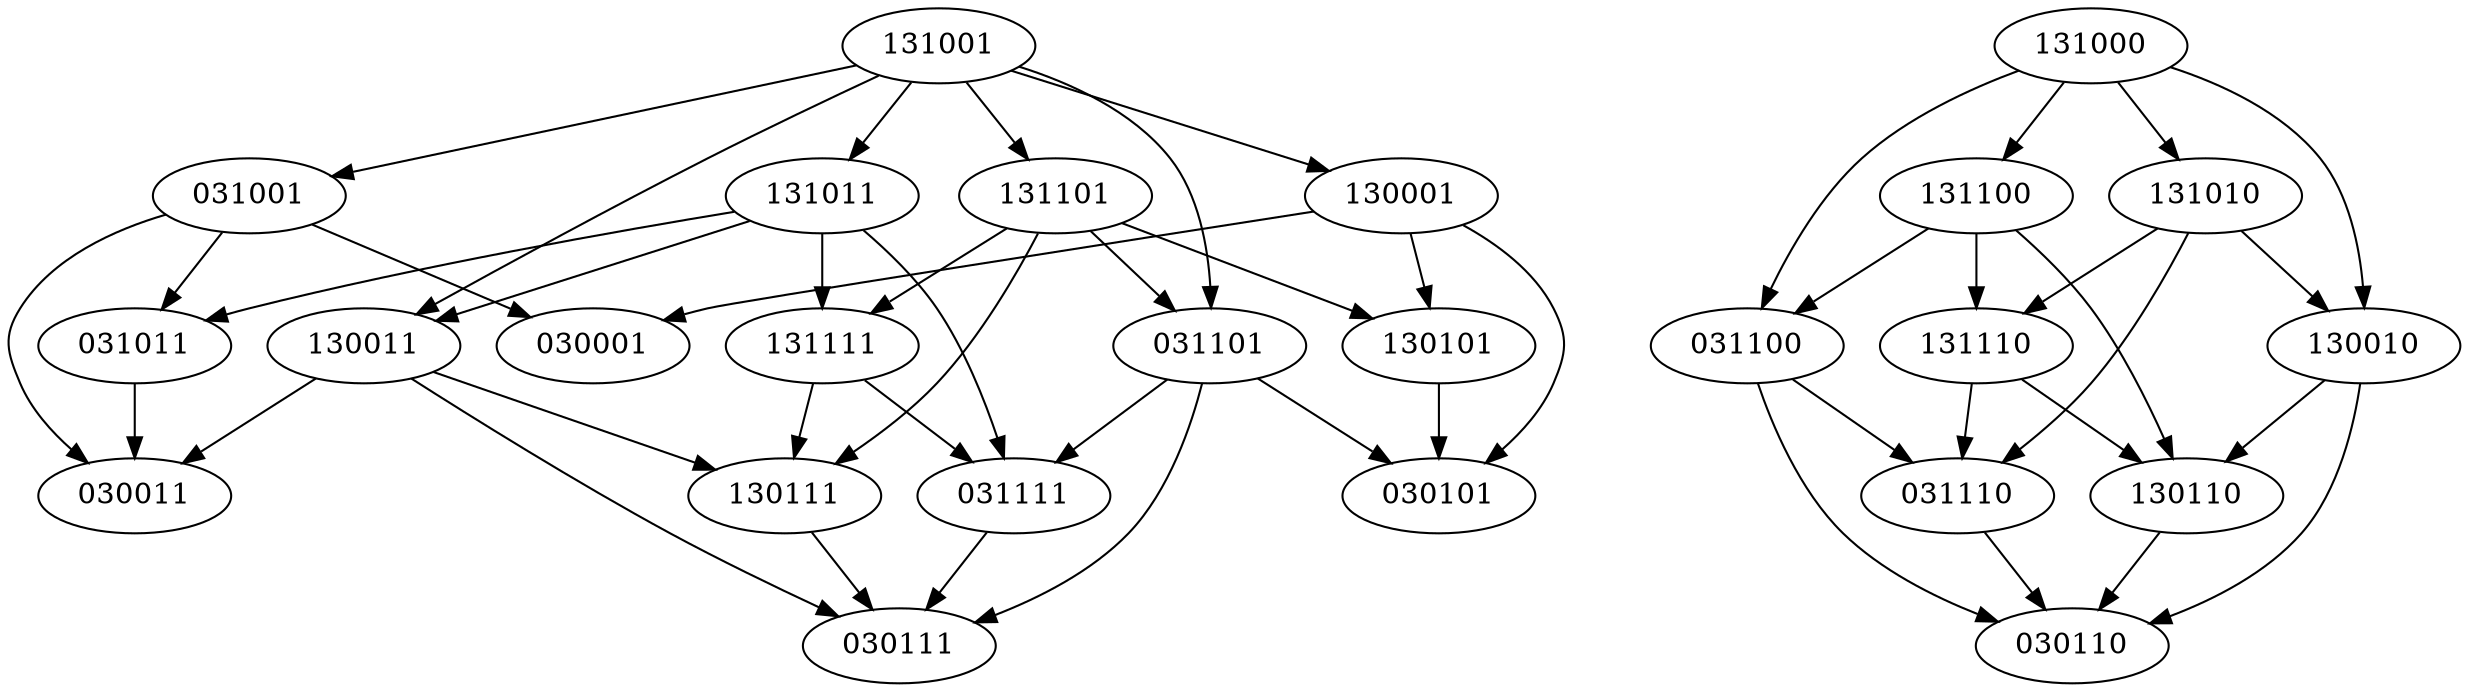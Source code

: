 digraph G{

{node_1 [label="030001"];
node_2 [label="030011"];
node_3 [label="030101"];
node_4 [label="030110"];
node_5 [label="030111"];
node_6 [label="031001"];
node_7 [label="031011"];
node_8 [label="031100"];
node_9 [label="031101"];
node_10 [label="031110"];
node_11 [label="031111"];
node_12 [label="130001"];
node_13 [label="130010"];
node_14 [label="130011"];
node_15 [label="130101"];
node_16 [label="130110"];
node_17 [label="130111"];
node_18 [label="131000"];
node_19 [label="131001"];
node_20 [label="131010"];
node_21 [label="131011"];
node_22 [label="131100"];
node_23 [label="131101"];
node_24 [label="131110"];
node_25 [label="131111"];
}
node_6->node_1[penwidth=1]
node_6->node_7[penwidth=1]
node_6->node_2[penwidth=1]
node_7->node_2[penwidth=1]
node_8->node_10[penwidth=1]
node_8->node_4[penwidth=1]
node_9->node_3[penwidth=1]
node_9->node_11[penwidth=1]
node_9->node_5[penwidth=1]
node_10->node_4[penwidth=1]
node_11->node_5[penwidth=1]
node_12->node_1[penwidth=1]
node_12->node_15[penwidth=1]
node_12->node_3[penwidth=1]
node_13->node_16[penwidth=1]
node_13->node_4[penwidth=1]
node_14->node_2[penwidth=1]
node_14->node_17[penwidth=1]
node_14->node_5[penwidth=1]
node_15->node_3[penwidth=1]
node_16->node_4[penwidth=1]
node_17->node_5[penwidth=1]
node_18->node_22[penwidth=1]
node_18->node_8[penwidth=1]
node_18->node_20[penwidth=1]
node_18->node_13[penwidth=1]
node_19->node_6[penwidth=1]
node_19->node_23[penwidth=1]
node_19->node_9[penwidth=1]
node_19->node_12[penwidth=1]
node_19->node_21[penwidth=1]
node_19->node_14[penwidth=1]
node_20->node_24[penwidth=1]
node_20->node_10[penwidth=1]
node_20->node_13[penwidth=1]
node_21->node_7[penwidth=1]
node_21->node_25[penwidth=1]
node_21->node_11[penwidth=1]
node_21->node_14[penwidth=1]
node_22->node_8[penwidth=1]
node_22->node_24[penwidth=1]
node_22->node_16[penwidth=1]
node_23->node_9[penwidth=1]
node_23->node_15[penwidth=1]
node_23->node_25[penwidth=1]
node_23->node_17[penwidth=1]
node_24->node_10[penwidth=1]
node_24->node_16[penwidth=1]
node_25->node_11[penwidth=1]
node_25->node_17[penwidth=1]
}
